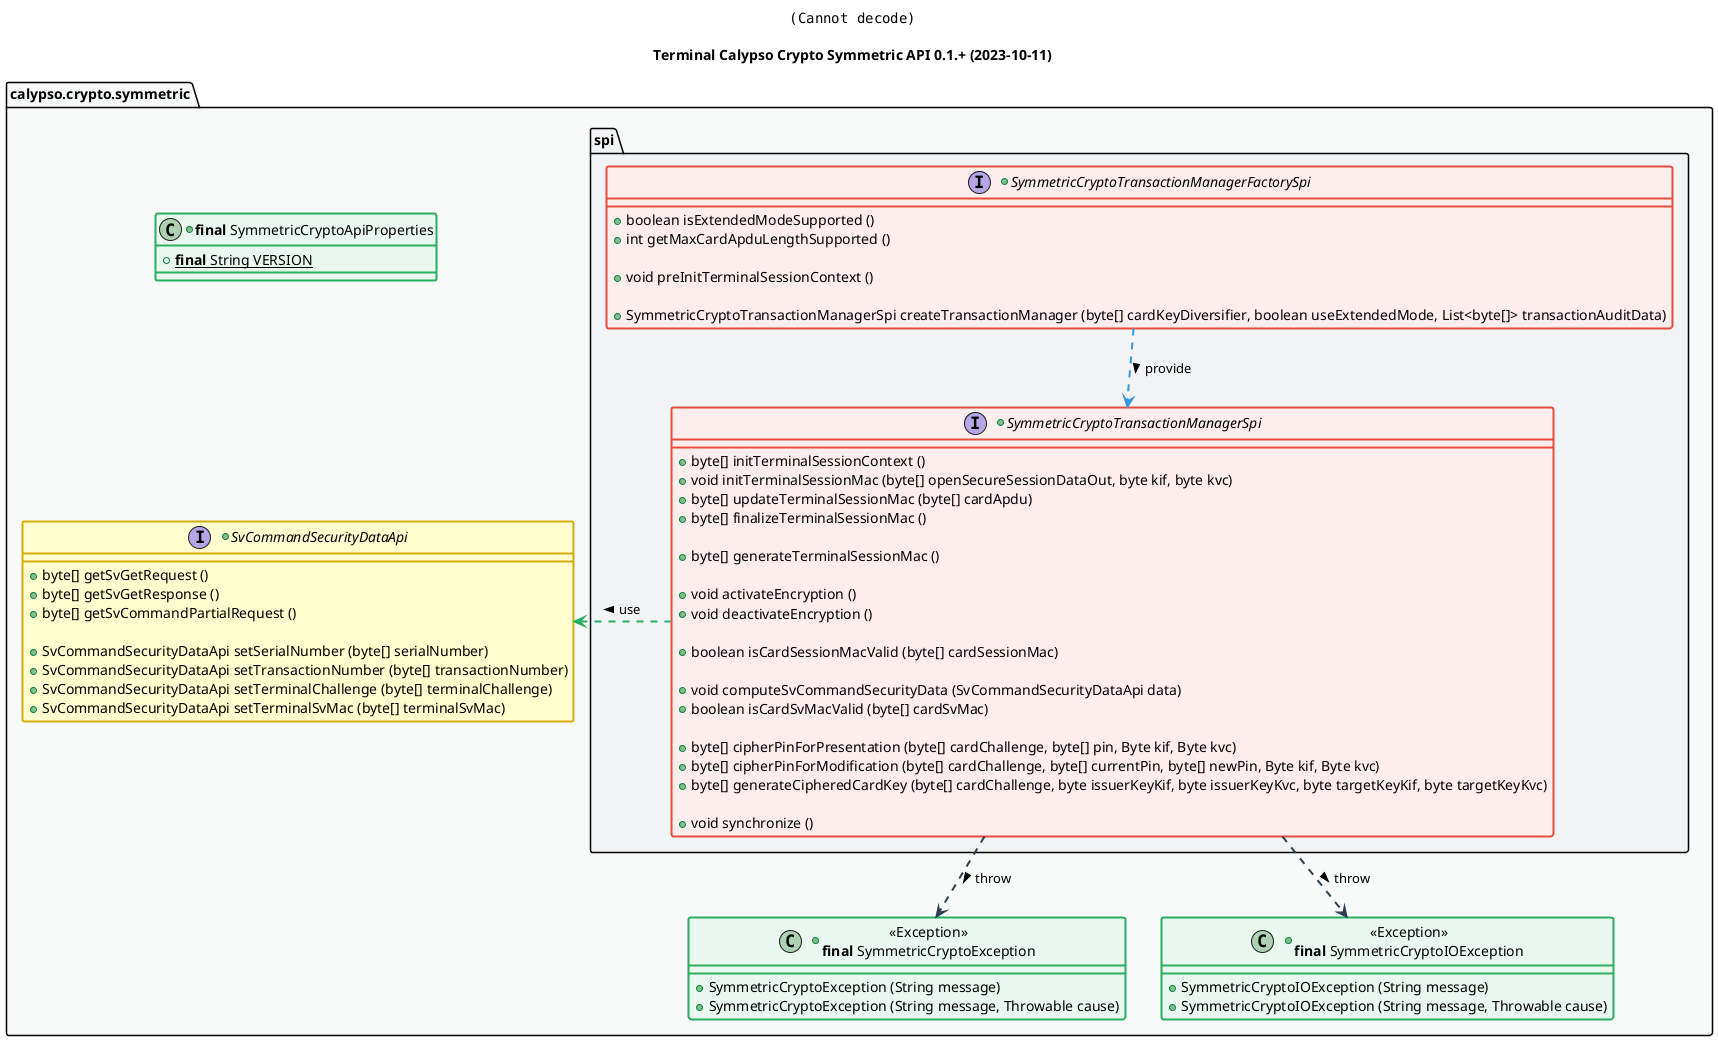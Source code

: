 @startuml
title
    <img:../assets/logo.svg{scale=0.2}>

    Terminal Calypso Crypto Symmetric API 0.1.+ (2023-10-11)
end title

' == THEME ==

'Couleurs issues de : https://htmlcolorcodes.com/fr/tableau-de-couleur/tableau-de-couleur-design-plat/
!define C_GREY1 F8F9F9
!define C_GREY2 F2F3F4
!define C_GREY3 E5E7E9
!define C_GREY4 D7DBDD
!define C_GREY5 CACFD2
!define C_GREY6 BDC3C7
!define C_LINK 3498DB
!define C_USE 27AE60
!define C_THROW 2C3E50

' -- Styles that don't work with new version of plantuml --
skinparam stereotypeABorderColor #A9DCDF
skinparam stereotypeIBorderColor #B4A7E5
skinparam stereotypeCBorderColor #ADD1B2
skinparam stereotypeEBorderColor #EB93DF
' -- END --

skinparam ClassBorderThickness 2
skinparam ArrowThickness 2

' Yellow
skinparam ClassBackgroundColor #FEFECE
skinparam ClassBorderColor #D4AC0D
' Red
skinparam ClassBackgroundColor<<red>> #FDEDEC
skinparam ClassBorderColor<<red>> #E74C3C
hide <<red>> stereotype
' Purple
skinparam ClassBackgroundColor<<purple>> #F4ECF7
skinparam ClassBorderColor<<purple>> #8E44AD
hide <<purple>> stereotype
' blue
skinparam ClassBackgroundColor<<blue>> #EBF5FB
skinparam ClassBorderColor<<blue>> #3498DB
hide <<blue>> stereotype
' Green
skinparam ClassBackgroundColor<<green>> #E9F7EF
skinparam ClassBorderColor<<green>> #27AE60
hide <<green>> stereotype
' Grey
skinparam ClassBackgroundColor<<grey>> #EAECEE
skinparam ClassBorderColor<<grey>> #2C3E50
hide <<grey>> stereotype

' == CONTENT ==

package "calypso.crypto.symmetric" as api {
    +class "**final** SymmetricCryptoApiProperties" as ApiProperties <<green>> {
        +{static} **final** String VERSION
    }
    package spi {
        +interface SymmetricCryptoTransactionManagerFactorySpi <<red>> {
            +boolean isExtendedModeSupported ()
            +int getMaxCardApduLengthSupported ()

            +void preInitTerminalSessionContext ()
    
            +SymmetricCryptoTransactionManagerSpi createTransactionManager (byte[] cardKeyDiversifier, boolean useExtendedMode, List<byte[]> transactionAuditData)
        }
        +interface SymmetricCryptoTransactionManagerSpi <<red>> {
            +byte[] initTerminalSessionContext ()
            +void initTerminalSessionMac (byte[] openSecureSessionDataOut, byte kif, byte kvc)
            +byte[] updateTerminalSessionMac (byte[] cardApdu)
            +byte[] finalizeTerminalSessionMac ()
    
            +byte[] generateTerminalSessionMac ()
    
            +void activateEncryption ()
            +void deactivateEncryption ()
    
            +boolean isCardSessionMacValid (byte[] cardSessionMac)
    
            +void computeSvCommandSecurityData (SvCommandSecurityDataApi data)
            +boolean isCardSvMacValid (byte[] cardSvMac)
    
            +byte[] cipherPinForPresentation (byte[] cardChallenge, byte[] pin, Byte kif, Byte kvc)
            +byte[] cipherPinForModification (byte[] cardChallenge, byte[] currentPin, byte[] newPin, Byte kif, Byte kvc)
            +byte[] generateCipheredCardKey (byte[] cardChallenge, byte issuerKeyKif, byte issuerKeyKvc, byte targetKeyKif, byte targetKeyKvc)

            +void synchronize ()
        }
    }
    +class "<<Exception>>\n**final** SymmetricCryptoException" as SymmetricCryptoException <<green>> {
        +SymmetricCryptoException (String message)
        +SymmetricCryptoException (String message, Throwable cause)
    }
    +class "<<Exception>>\n**final** SymmetricCryptoIOException" as SymmetricCryptoIOException <<green>> {
        +SymmetricCryptoIOException (String message)
        +SymmetricCryptoIOException (String message, Throwable cause)
    }
    +interface SvCommandSecurityDataApi {
        +byte[] getSvGetRequest ()
        +byte[] getSvGetResponse ()
        +byte[] getSvCommandPartialRequest ()

        +SvCommandSecurityDataApi setSerialNumber (byte[] serialNumber)
        +SvCommandSecurityDataApi setTransactionNumber (byte[] transactionNumber)
        +SvCommandSecurityDataApi setTerminalChallenge (byte[] terminalChallenge)
        +SvCommandSecurityDataApi setTerminalSvMac (byte[] terminalSvMac)
    }
}

' Associations

SymmetricCryptoTransactionManagerFactorySpi ..> SymmetricCryptoTransactionManagerSpi #C_LINK : provide >

SymmetricCryptoTransactionManagerSpi .left.> SvCommandSecurityDataApi #C_USE : use >

SymmetricCryptoTransactionManagerSpi ..> SymmetricCryptoException #C_THROW : throw >
SymmetricCryptoTransactionManagerSpi ..> SymmetricCryptoIOException #C_THROW : throw >

' == LAYOUT ==

' == STYLE ==

package api #C_GREY1 {}
package api.spi #C_GREY2 {}

@enduml